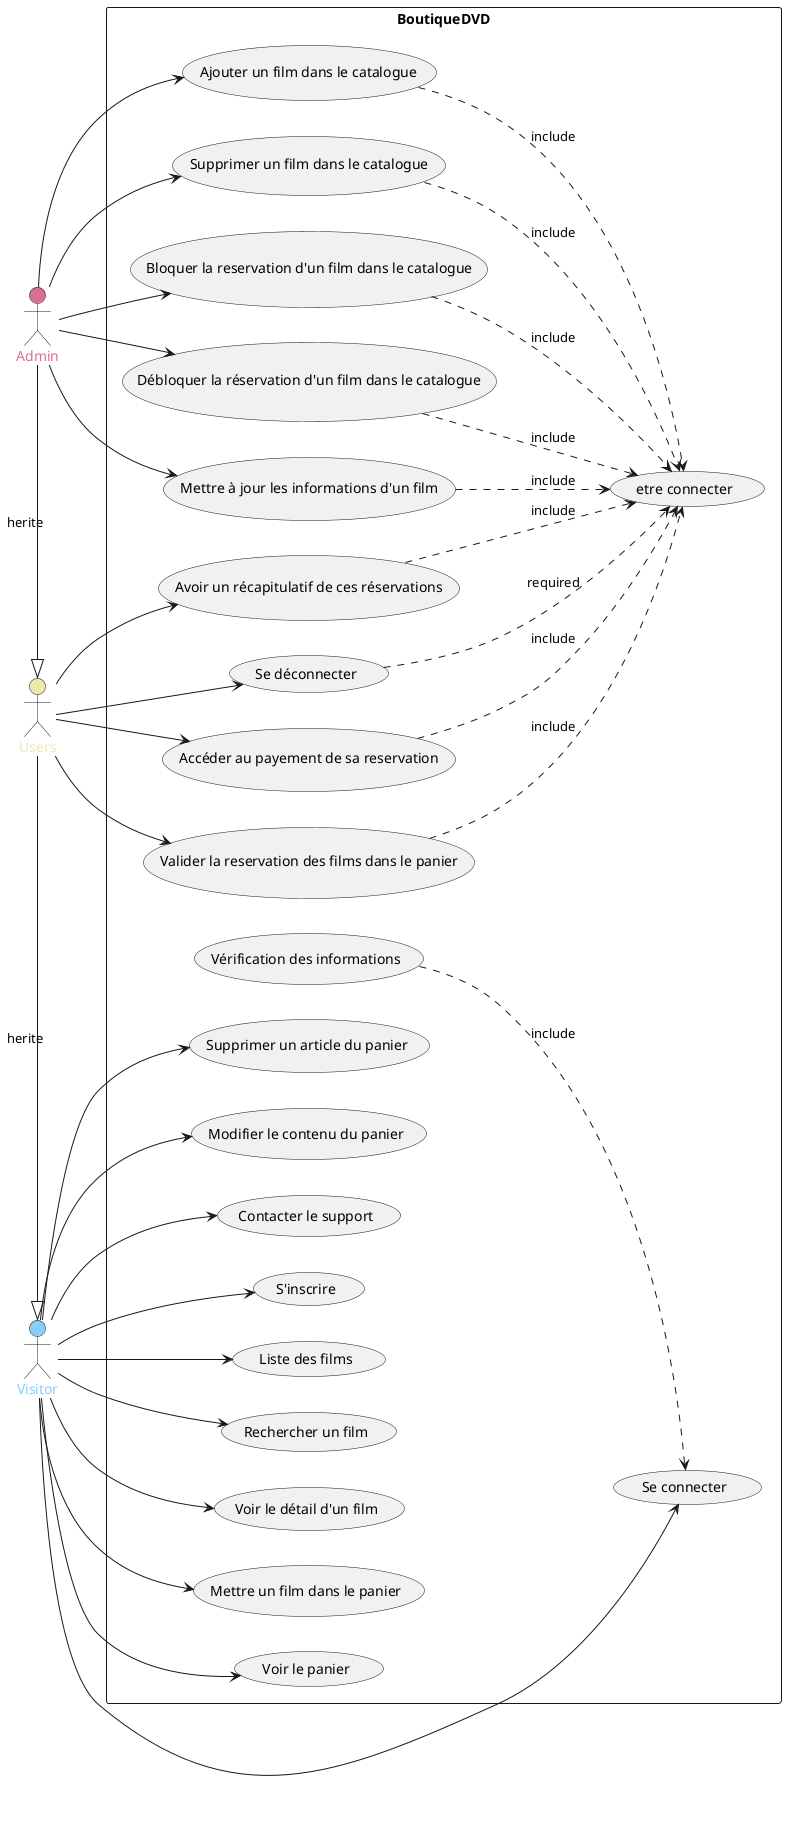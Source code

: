 @startuml Exercice2

left to right direction

actor "Visitor" as V #LightSkyBlue;text:LightSkyBlue
actor "Users" as U #PaleGoldenRod;text:PaleGoldenRod
actor "Admin" as A #PaleVioletRed;text:PaleVioletRed

rectangle "BoutiqueDVD" {
    usecase "S'inscrire" as UC1
    usecase "Se connecter" as UC2
    usecase "Liste des films" as UC3
    usecase "Rechercher un film" as UC4
    usecase "Vérification des informations" as UC5
    usecase "Voir le détail d'un film" as UC6
    usecase "Mettre un film dans le panier" as UC7
    usecase "Voir le panier" as UC8
    usecase "Supprimer un article du panier" as UC9
    usecase "Modifier le contenu du panier" as UC10
    usecase "Contacter le support" as UC11

    usecase "Accéder au payement de sa reservation" as UC12
    usecase "Valider la reservation des films dans le panier" as UC13
    usecase "Avoir un récapitulatif de ces réservations" as UC14

    usecase "Mettre à jour les informations d'un film" as UC15
    usecase "Ajouter un film dans le catalogue" as UC16
    usecase "Supprimer un film dans le catalogue" as UC17
    usecase "Bloquer la reservation d'un film dans le catalogue" as UC18
    usecase "Débloquer la réservation d'un film dans le catalogue" as UC19
    usecase "Se déconnecter" as UC20
    usecase "etre connecter" as UC21
}

V --> UC1
V --> UC2
V --> UC3
V --> UC4
V --> UC6
V --> UC7
V --> UC8
V --> UC9
V --> UC10
V --> UC11

U --> UC12
U --> UC13
U --> UC14
U --> UC20

A --> UC15
A --> UC16
A --> UC17
A --> UC18
A --> UC19

UC20 ..> UC21:required

UC5 ..> UC2:include
UC12 ..> UC21:include
UC13 ..> UC21:include
UC14 ..> UC21:include
UC15 ..> UC21:include
UC16 ..> UC21:include
UC17 ..> UC21:include
UC18 ..> UC21:include
UC19 ..> UC21:include

U -|> V:herite
A -|> U:herite

@enduml